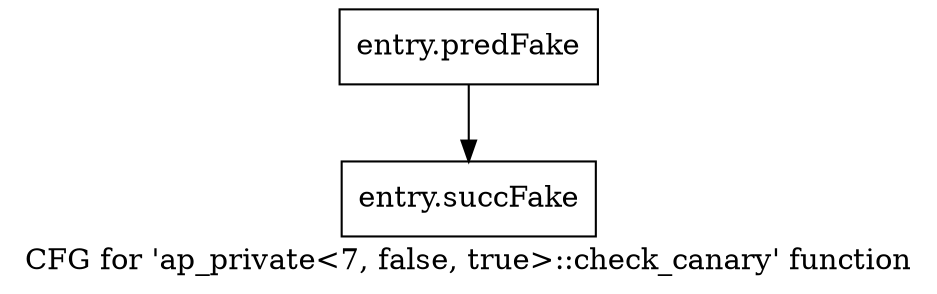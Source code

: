 digraph "CFG for 'ap_private\<7, false, true\>::check_canary' function" {
	label="CFG for 'ap_private\<7, false, true\>::check_canary' function";

	Node0x59101c0 [shape=record,filename="",linenumber="",label="{entry.predFake}"];
	Node0x59101c0 -> Node0x5853bd0[ callList="" memoryops="" filename="/home/omerfaruk/tools/Xilinx/Vitis_HLS/2023.2/include/etc/ap_private.h" execusionnum="6"];
	Node0x5853bd0 [shape=record,filename="/home/omerfaruk/tools/Xilinx/Vitis_HLS/2023.2/include/etc/ap_private.h",linenumber="1384",label="{entry.succFake}"];
}
